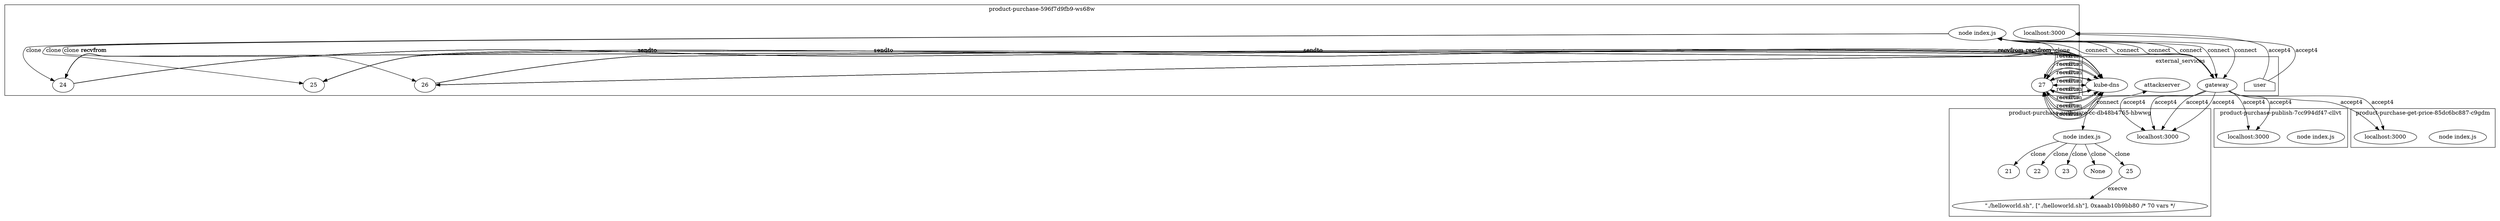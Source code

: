 digraph G {
	subgraph "cluster_ product-purchase-publish-7cc994df47-cllvt " {
		label=" product-purchase-publish-7cc994df47-cllvt "
		74532 [label="node index.js"]
		"product-purchase-publish_localhost_3000" [label="localhost:3000"]
		"product-purchase-publish_localhost_3000" [label="localhost:3000"]
	}
	subgraph "cluster_ product-purchase-authorize-cc-db48b4765-hbwwg " {
		label=" product-purchase-authorize-cc-db48b4765-hbwwg "
		75467 [label="node index.js"]
		"product-purchase-authorize-cc_localhost_3000" [label="localhost:3000"]
		"product-purchase-authorize-cc_localhost_3000" [label="localhost:3000"]
		75467 -> 79405 [label=clone]
		75467 -> 79397 [label=clone]
		75467 -> 79410 [label=clone]
		75467 -> None [label=clone]
		"product-purchase-authorize-cc_localhost_3000" [label="localhost:3000"]
		"product-purchase-authorize-cc_localhost_3000" [label="localhost:3000"]
		75467 -> 80905 [label=clone]
		79405 [label=21]
		79397 [label=22]
		79410 [label=23]
		80905 [label=25]
		" product-purchase-authorize-cc-db48b4765-hbwwg _./helloworld.sh" [label="\"./helloworld.sh\", [\"./helloworld.sh\"], 0xaaab10b9bb80 /* 70 vars */"]
		80905 -> " product-purchase-authorize-cc-db48b4765-hbwwg _./helloworld.sh" [label=execve]
	}
	subgraph "cluster_ product-purchase-596f7d9fb9-ws68w " {
		label=" product-purchase-596f7d9fb9-ws68w "
		76663 [label="node index.js"]
		"product-purchase_localhost_3000" [label="localhost:3000"]
		"product-purchase_localhost_3000" [label="localhost:3000"]
		76663 -> 79361 [label=clone]
		76663 -> 79369 [label=clone]
		76663 -> 79364 [label=clone]
		76663 -> 79376 [label=clone]
		79361 [label=24]
		79369 [label=25]
		79364 [label=26]
		79376 [label=27]
	}
	subgraph "cluster_ product-purchase-get-price-85dc6bc887-c9gdm " {
		label=" product-purchase-get-price-85dc6bc887-c9gdm "
		78081 [label="node index.js"]
		"product-purchase-get-price_localhost_3000" [label="localhost:3000"]
		"product-purchase-get-price_localhost_3000" [label="localhost:3000"]
	}
	subgraph cluster_services {
		label=external_services
		user [shape=house]
		"10.107.89.58_8080" -> "product-purchase-publish_localhost_3000" [label=accept4]
		"10.107.89.58_8080" -> "product-purchase-publish_localhost_3000" [label=accept4]
		"10.107.89.58_8080" -> "product-purchase-authorize-cc_localhost_3000" [label=accept4]
		"10.107.89.58_8080" -> "product-purchase-authorize-cc_localhost_3000" [label=accept4]
		"10.110.49.248_8889" [label=attackserver]
		75467 -> "10.110.49.248_8889" [label=connect dir=both]
		"10.107.89.58_8080" -> "product-purchase-authorize-cc_localhost_3000" [label=accept4]
		"10.107.89.58_8080" -> "product-purchase-authorize-cc_localhost_3000" [label=accept4]
		user -> "product-purchase_localhost_3000" [label=accept4]
		user -> "product-purchase_localhost_3000" [label=accept4]
		"10.107.89.58_8080" [label=gateway]
		76663 -> "10.107.89.58_8080" [label=connect dir=both]
		"10.107.89.58_8080" [label=gateway]
		76663 -> "10.107.89.58_8080" [label=connect dir=both]
		"10.107.89.58_8080" [label=gateway]
		76663 -> "10.107.89.58_8080" [label=connect dir=both]
		"10.107.89.58_8080" [label=gateway]
		76663 -> "10.107.89.58_8080" [label=connect dir=both]
		"10.107.89.58_8080" [label=gateway]
		76663 -> "10.107.89.58_8080" [label=connect dir=both]
		"10.107.89.58_8080" [label=gateway]
		76663 -> "10.107.89.58_8080" [label=connect dir=both]
		"10.96.0.10_53" [label="kube-dns"]
		79361 -> "10.96.0.10_53" [label=sendto]
		"10.96.0.10_53" [label="kube-dns"]
		79361 -> "10.96.0.10_53" [label=sendto]
		"10.96.0.10_53" [label="kube-dns"]
		"10.96.0.10_53" -> 79361 [label=recvfrom]
		"10.96.0.10_53" [label="kube-dns"]
		"10.96.0.10_53" -> 79361 [label=recvfrom]
		"10.96.0.10_53" [label="kube-dns"]
		79361 -> "10.96.0.10_53" [label=sendto]
		"10.96.0.10_53" [label="kube-dns"]
		79361 -> "10.96.0.10_53" [label=sendto]
		"10.96.0.10_53" [label="kube-dns"]
		"10.96.0.10_53" -> 79361 [label=recvfrom]
		"10.96.0.10_53" [label="kube-dns"]
		"10.96.0.10_53" -> 79361 [label=recvfrom]
		"10.96.0.10_53" [label="kube-dns"]
		79361 -> "10.96.0.10_53" [label=sendto]
		"10.96.0.10_53" [label="kube-dns"]
		79361 -> "10.96.0.10_53" [label=sendto]
		"10.96.0.10_53" [label="kube-dns"]
		"10.96.0.10_53" -> 79361 [label=recvfrom]
		"10.96.0.10_53" [label="kube-dns"]
		"10.96.0.10_53" -> 79361 [label=recvfrom]
		"10.96.0.10_53" [label="kube-dns"]
		79361 -> "10.96.0.10_53" [label=sendto]
		"10.96.0.10_53" [label="kube-dns"]
		79361 -> "10.96.0.10_53" [label=sendto]
		"10.96.0.10_53" [label="kube-dns"]
		"10.96.0.10_53" -> 79361 [label=recvfrom]
		"10.96.0.10_53" [label="kube-dns"]
		"10.96.0.10_53" -> 79361 [label=recvfrom]
		"10.96.0.10_53" [label="kube-dns"]
		79361 -> "10.96.0.10_53" [label=sendto]
		"10.96.0.10_53" [label="kube-dns"]
		79361 -> "10.96.0.10_53" [label=sendto]
		"10.96.0.10_53" [label="kube-dns"]
		"10.96.0.10_53" -> 79361 [label=recvfrom]
		"10.96.0.10_53" [label="kube-dns"]
		"10.96.0.10_53" -> 79361 [label=recvfrom]
		"10.96.0.10_53" [label="kube-dns"]
		79361 -> "10.96.0.10_53" [label=sendto]
		"10.96.0.10_53" [label="kube-dns"]
		79361 -> "10.96.0.10_53" [label=sendto]
		"10.96.0.10_53" [label="kube-dns"]
		"10.96.0.10_53" -> 79361 [label=recvfrom]
		"10.96.0.10_53" [label="kube-dns"]
		"10.96.0.10_53" -> 79361 [label=recvfrom]
		"10.96.0.10_53" [label="kube-dns"]
		79361 -> "10.96.0.10_53" [label=sendto]
		"10.96.0.10_53" [label="kube-dns"]
		79361 -> "10.96.0.10_53" [label=sendto]
		"10.96.0.10_53" [label="kube-dns"]
		"10.96.0.10_53" -> 79361 [label=recvfrom]
		"10.96.0.10_53" [label="kube-dns"]
		"10.96.0.10_53" -> 79361 [label=recvfrom]
		"10.96.0.10_53" [label="kube-dns"]
		79361 -> "10.96.0.10_53" [label=sendto]
		"10.96.0.10_53" [label="kube-dns"]
		79361 -> "10.96.0.10_53" [label=sendto]
		"10.96.0.10_53" [label="kube-dns"]
		"10.96.0.10_53" -> 79361 [label=recvfrom]
		"10.96.0.10_53" [label="kube-dns"]
		"10.96.0.10_53" -> 79361 [label=recvfrom]
		"10.96.0.10_53" [label="kube-dns"]
		79369 -> "10.96.0.10_53" [label=sendto]
		"10.96.0.10_53" [label="kube-dns"]
		79369 -> "10.96.0.10_53" [label=sendto]
		"10.96.0.10_53" [label="kube-dns"]
		"10.96.0.10_53" -> 79369 [label=recvfrom]
		"10.96.0.10_53" [label="kube-dns"]
		"10.96.0.10_53" -> 79369 [label=recvfrom]
		"10.96.0.10_53" [label="kube-dns"]
		79369 -> "10.96.0.10_53" [label=sendto]
		"10.96.0.10_53" [label="kube-dns"]
		79369 -> "10.96.0.10_53" [label=sendto]
		"10.96.0.10_53" [label="kube-dns"]
		"10.96.0.10_53" -> 79369 [label=recvfrom]
		"10.96.0.10_53" [label="kube-dns"]
		"10.96.0.10_53" -> 79369 [label=recvfrom]
		"10.96.0.10_53" [label="kube-dns"]
		79369 -> "10.96.0.10_53" [label=sendto]
		"10.96.0.10_53" [label="kube-dns"]
		79369 -> "10.96.0.10_53" [label=sendto]
		"10.96.0.10_53" [label="kube-dns"]
		"10.96.0.10_53" -> 79369 [label=recvfrom]
		"10.96.0.10_53" [label="kube-dns"]
		"10.96.0.10_53" -> 79369 [label=recvfrom]
		"10.96.0.10_53" [label="kube-dns"]
		79369 -> "10.96.0.10_53" [label=sendto]
		"10.96.0.10_53" [label="kube-dns"]
		79369 -> "10.96.0.10_53" [label=sendto]
		"10.96.0.10_53" [label="kube-dns"]
		"10.96.0.10_53" -> 79369 [label=recvfrom]
		"10.96.0.10_53" [label="kube-dns"]
		"10.96.0.10_53" -> 79369 [label=recvfrom]
		"10.96.0.10_53" [label="kube-dns"]
		79364 -> "10.96.0.10_53" [label=sendto]
		"10.96.0.10_53" [label="kube-dns"]
		79364 -> "10.96.0.10_53" [label=sendto]
		"10.96.0.10_53" [label="kube-dns"]
		"10.96.0.10_53" -> 79364 [label=recvfrom]
		"10.96.0.10_53" [label="kube-dns"]
		"10.96.0.10_53" -> 79364 [label=recvfrom]
		"10.96.0.10_53" [label="kube-dns"]
		79364 -> "10.96.0.10_53" [label=sendto]
		"10.96.0.10_53" [label="kube-dns"]
		79364 -> "10.96.0.10_53" [label=sendto]
		"10.96.0.10_53" [label="kube-dns"]
		"10.96.0.10_53" -> 79364 [label=recvfrom]
		"10.96.0.10_53" [label="kube-dns"]
		"10.96.0.10_53" -> 79364 [label=recvfrom]
		"10.96.0.10_53" [label="kube-dns"]
		79364 -> "10.96.0.10_53" [label=sendto]
		"10.96.0.10_53" [label="kube-dns"]
		79364 -> "10.96.0.10_53" [label=sendto]
		"10.96.0.10_53" [label="kube-dns"]
		"10.96.0.10_53" -> 79364 [label=recvfrom]
		"10.96.0.10_53" [label="kube-dns"]
		"10.96.0.10_53" -> 79364 [label=recvfrom]
		"10.96.0.10_53" [label="kube-dns"]
		79364 -> "10.96.0.10_53" [label=sendto]
		"10.96.0.10_53" [label="kube-dns"]
		79364 -> "10.96.0.10_53" [label=sendto]
		"10.96.0.10_53" [label="kube-dns"]
		"10.96.0.10_53" -> 79364 [label=recvfrom]
		"10.96.0.10_53" [label="kube-dns"]
		"10.96.0.10_53" -> 79364 [label=recvfrom]
		"10.96.0.10_53" [label="kube-dns"]
		79364 -> "10.96.0.10_53" [label=sendto]
		"10.96.0.10_53" [label="kube-dns"]
		79364 -> "10.96.0.10_53" [label=sendto]
		"10.96.0.10_53" [label="kube-dns"]
		"10.96.0.10_53" -> 79364 [label=recvfrom]
		"10.96.0.10_53" [label="kube-dns"]
		"10.96.0.10_53" -> 79364 [label=recvfrom]
		"10.96.0.10_53" [label="kube-dns"]
		79364 -> "10.96.0.10_53" [label=sendto]
		"10.96.0.10_53" [label="kube-dns"]
		79364 -> "10.96.0.10_53" [label=sendto]
		"10.96.0.10_53" [label="kube-dns"]
		"10.96.0.10_53" -> 79364 [label=recvfrom]
		"10.96.0.10_53" [label="kube-dns"]
		"10.96.0.10_53" -> 79364 [label=recvfrom]
		"10.96.0.10_53" [label="kube-dns"]
		79364 -> "10.96.0.10_53" [label=sendto]
		"10.96.0.10_53" [label="kube-dns"]
		79364 -> "10.96.0.10_53" [label=sendto]
		"10.96.0.10_53" [label="kube-dns"]
		"10.96.0.10_53" -> 79364 [label=recvfrom]
		"10.96.0.10_53" [label="kube-dns"]
		"10.96.0.10_53" -> 79364 [label=recvfrom]
		"10.96.0.10_53" [label="kube-dns"]
		79364 -> "10.96.0.10_53" [label=sendto]
		"10.96.0.10_53" [label="kube-dns"]
		79364 -> "10.96.0.10_53" [label=sendto]
		"10.96.0.10_53" [label="kube-dns"]
		"10.96.0.10_53" -> 79364 [label=recvfrom]
		"10.96.0.10_53" [label="kube-dns"]
		"10.96.0.10_53" -> 79364 [label=recvfrom]
		"10.96.0.10_53" [label="kube-dns"]
		79376 -> "10.96.0.10_53" [label=sendto]
		"10.96.0.10_53" [label="kube-dns"]
		79376 -> "10.96.0.10_53" [label=sendto]
		"10.96.0.10_53" [label="kube-dns"]
		"10.96.0.10_53" -> 79376 [label=recvfrom]
		"10.96.0.10_53" [label="kube-dns"]
		"10.96.0.10_53" -> 79376 [label=recvfrom]
		"10.96.0.10_53" [label="kube-dns"]
		79376 -> "10.96.0.10_53" [label=sendto]
		"10.96.0.10_53" [label="kube-dns"]
		79376 -> "10.96.0.10_53" [label=sendto]
		"10.96.0.10_53" [label="kube-dns"]
		"10.96.0.10_53" -> 79376 [label=recvfrom]
		"10.96.0.10_53" [label="kube-dns"]
		"10.96.0.10_53" -> 79376 [label=recvfrom]
		"10.96.0.10_53" [label="kube-dns"]
		79376 -> "10.96.0.10_53" [label=sendto]
		"10.96.0.10_53" [label="kube-dns"]
		79376 -> "10.96.0.10_53" [label=sendto]
		"10.96.0.10_53" [label="kube-dns"]
		"10.96.0.10_53" -> 79376 [label=recvfrom]
		"10.96.0.10_53" [label="kube-dns"]
		"10.96.0.10_53" -> 79376 [label=recvfrom]
		"10.96.0.10_53" [label="kube-dns"]
		79376 -> "10.96.0.10_53" [label=sendto]
		"10.96.0.10_53" [label="kube-dns"]
		79376 -> "10.96.0.10_53" [label=sendto]
		"10.96.0.10_53" [label="kube-dns"]
		"10.96.0.10_53" -> 79376 [label=recvfrom]
		"10.96.0.10_53" [label="kube-dns"]
		"10.96.0.10_53" -> 79376 [label=recvfrom]
		"10.107.89.58_8080" -> "product-purchase-get-price_localhost_3000" [label=accept4]
		"10.107.89.58_8080" -> "product-purchase-get-price_localhost_3000" [label=accept4]
	}
}

